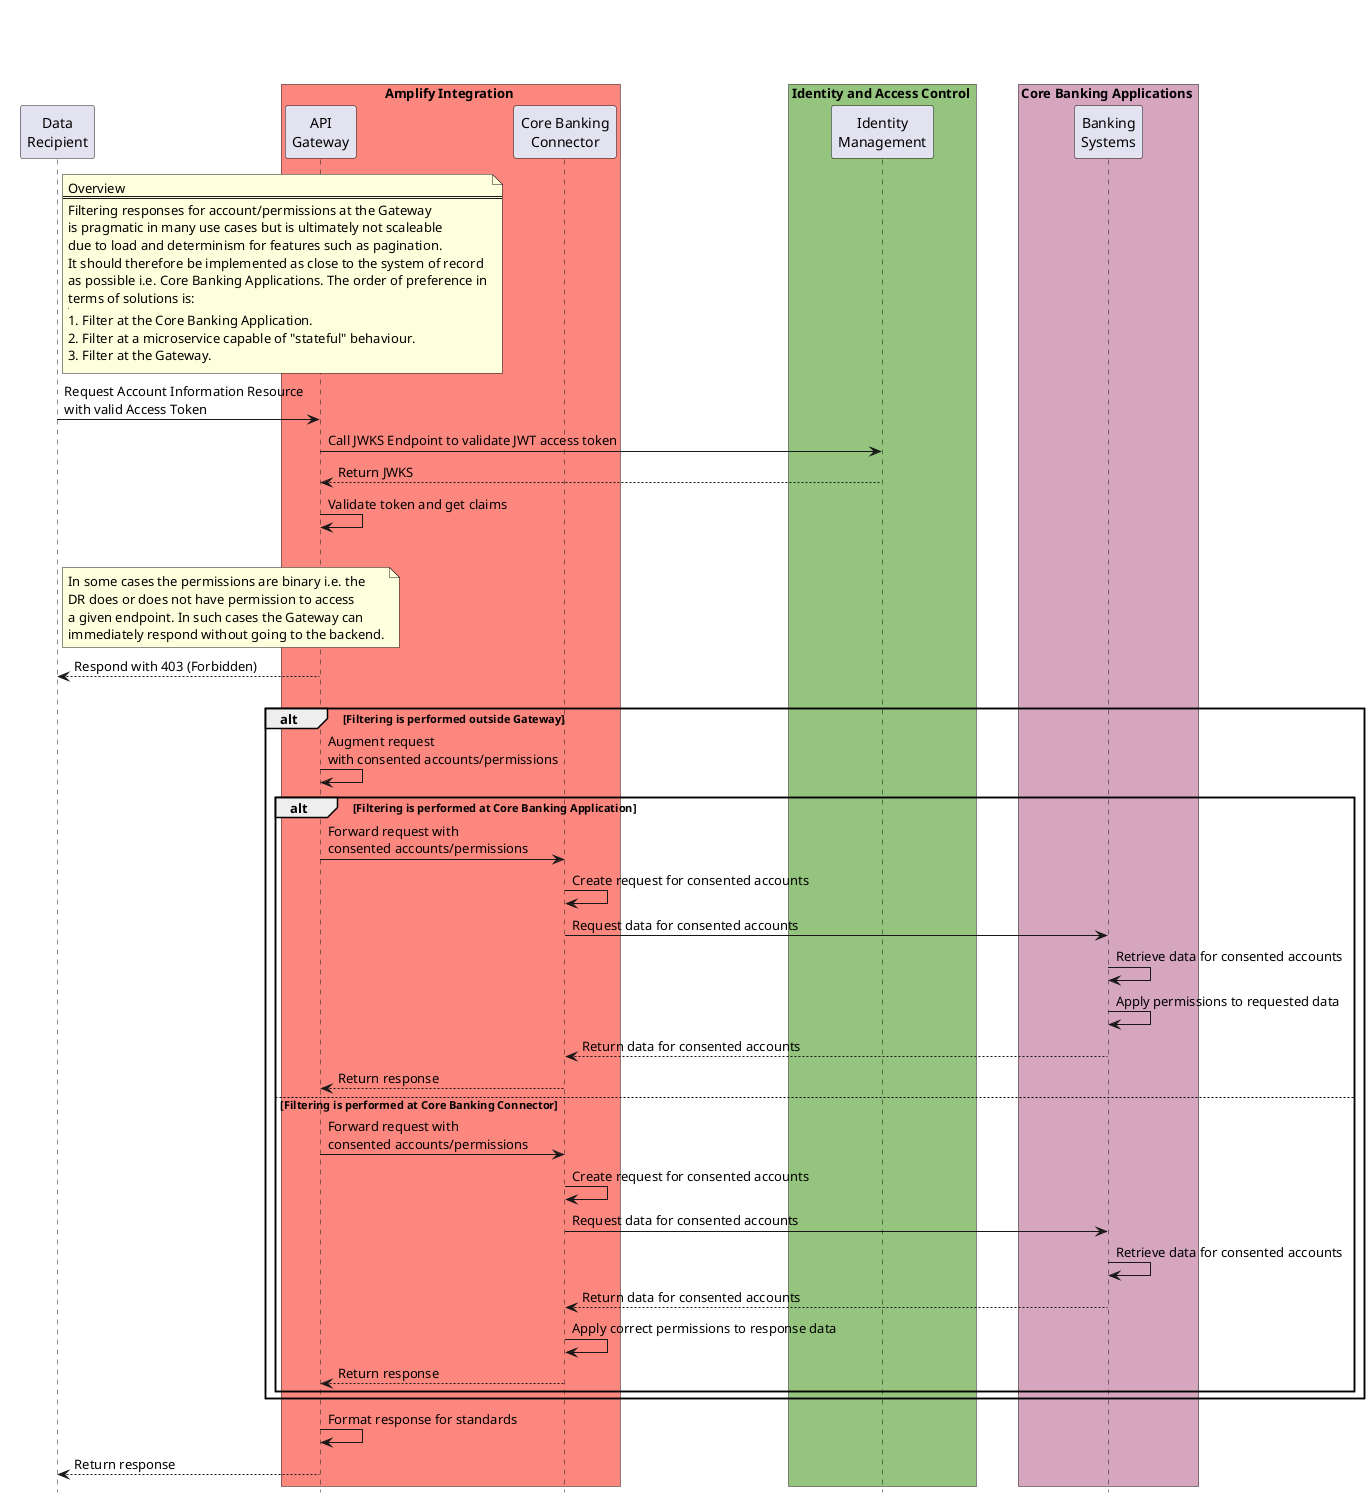 @startuml Applying_Consent_Sequence

title \n\n

participant "Data\nRecipient" as DR

box Amplify Integration #fc877e
participant "API\nGateway" as API_GATEWAY
participant "Core Banking\nConnector" as CBC
end box

box Identity and Access Control #94c47d
participant "Identity\nManagement" as IAM
end box

box Core Banking Applications #d5a6bd
participant "Banking\nSystems" as ASPSP_API
end box

hide footbox

skinparam BoxPadding 20

note right of DR
Overview
===
Filtering responses for account/permissions at the Gateway
is pragmatic in many use cases but is ultimately not scaleable
due to load and determinism for features such as pagination.
It should therefore be implemented as close to the system of record
as possible i.e. Core Banking Applications. The order of preference in
terms of solutions is:
|||
1. Filter at the Core Banking Application.
2. Filter at a microservice capable of "stateful" behaviour.
3. Filter at the Gateway.
end note

DR -> API_GATEWAY: Request Account Information Resource\nwith valid Access Token

API_GATEWAY -> IAM: Call JWKS Endpoint to validate JWT access token
API_GATEWAY <-- IAM: Return JWKS
API_GATEWAY -> API_GATEWAY: Validate token and get claims

alt DR does not have Consent for the requested account or resource

note right of DR
In some cases the permissions are binary i.e. the
DR does or does not have permission to access
a given endpoint. In such cases the Gateway can
immediately respond without going to the backend.
end note

DR <-- API_GATEWAY: Respond with 403 (Forbidden)

else DR has Consent to access requested resource

alt Filtering is performed outside Gateway
API_GATEWAY -> API_GATEWAY: Augment request\nwith consented accounts/permissions

alt Filtering is performed at Core Banking Application

API_GATEWAY -> CBC: Forward request with\nconsented accounts/permissions
CBC -> CBC: Create request for consented accounts
CBC -> ASPSP_API: Request data for consented accounts
ASPSP_API -> ASPSP_API: Retrieve data for consented accounts
ASPSP_API -> ASPSP_API: Apply permissions to requested data
CBC <-- ASPSP_API: Return data for consented accounts
API_GATEWAY <-- CBC: Return response

else Filtering is performed at Core Banking Connector

API_GATEWAY -> CBC: Forward request with\nconsented accounts/permissions
CBC -> CBC: Create request for consented accounts
CBC -> ASPSP_API: Request data for consented accounts
ASPSP_API -> ASPSP_API: Retrieve data for consented accounts
CBC <-- ASPSP_API: Return data for consented accounts
CBC -> CBC: Apply correct permissions to response data
API_GATEWAY <-- CBC: Return response

end alt
end alt

API_GATEWAY -> API_GATEWAY: Format response for standards
DR <-- API_GATEWAY: Return response

@enduml